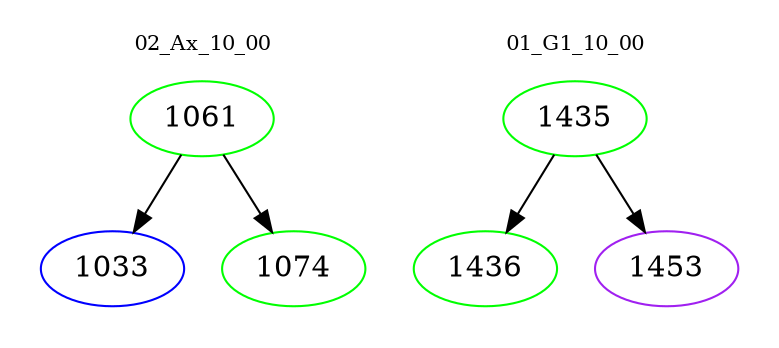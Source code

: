 digraph{
subgraph cluster_0 {
color = white
label = "02_Ax_10_00";
fontsize=10;
T0_1061 [label="1061", color="green"]
T0_1061 -> T0_1033 [color="black"]
T0_1033 [label="1033", color="blue"]
T0_1061 -> T0_1074 [color="black"]
T0_1074 [label="1074", color="green"]
}
subgraph cluster_1 {
color = white
label = "01_G1_10_00";
fontsize=10;
T1_1435 [label="1435", color="green"]
T1_1435 -> T1_1436 [color="black"]
T1_1436 [label="1436", color="green"]
T1_1435 -> T1_1453 [color="black"]
T1_1453 [label="1453", color="purple"]
}
}
